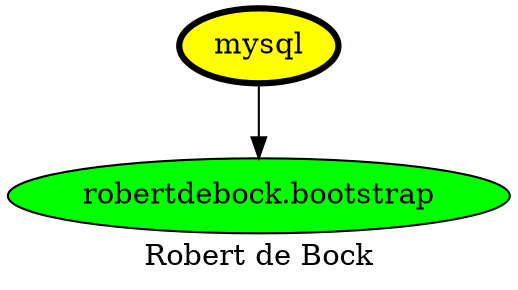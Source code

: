 digraph PhiloDilemma {
  label = "Robert de Bock" ;
  overlap=false
  {
    "mysql" [fillcolor=yellow style=filled penwidth=3]
    "robertdebock.bootstrap" [fillcolor=green style=filled]
  }
  "mysql" -> "robertdebock.bootstrap"
}
